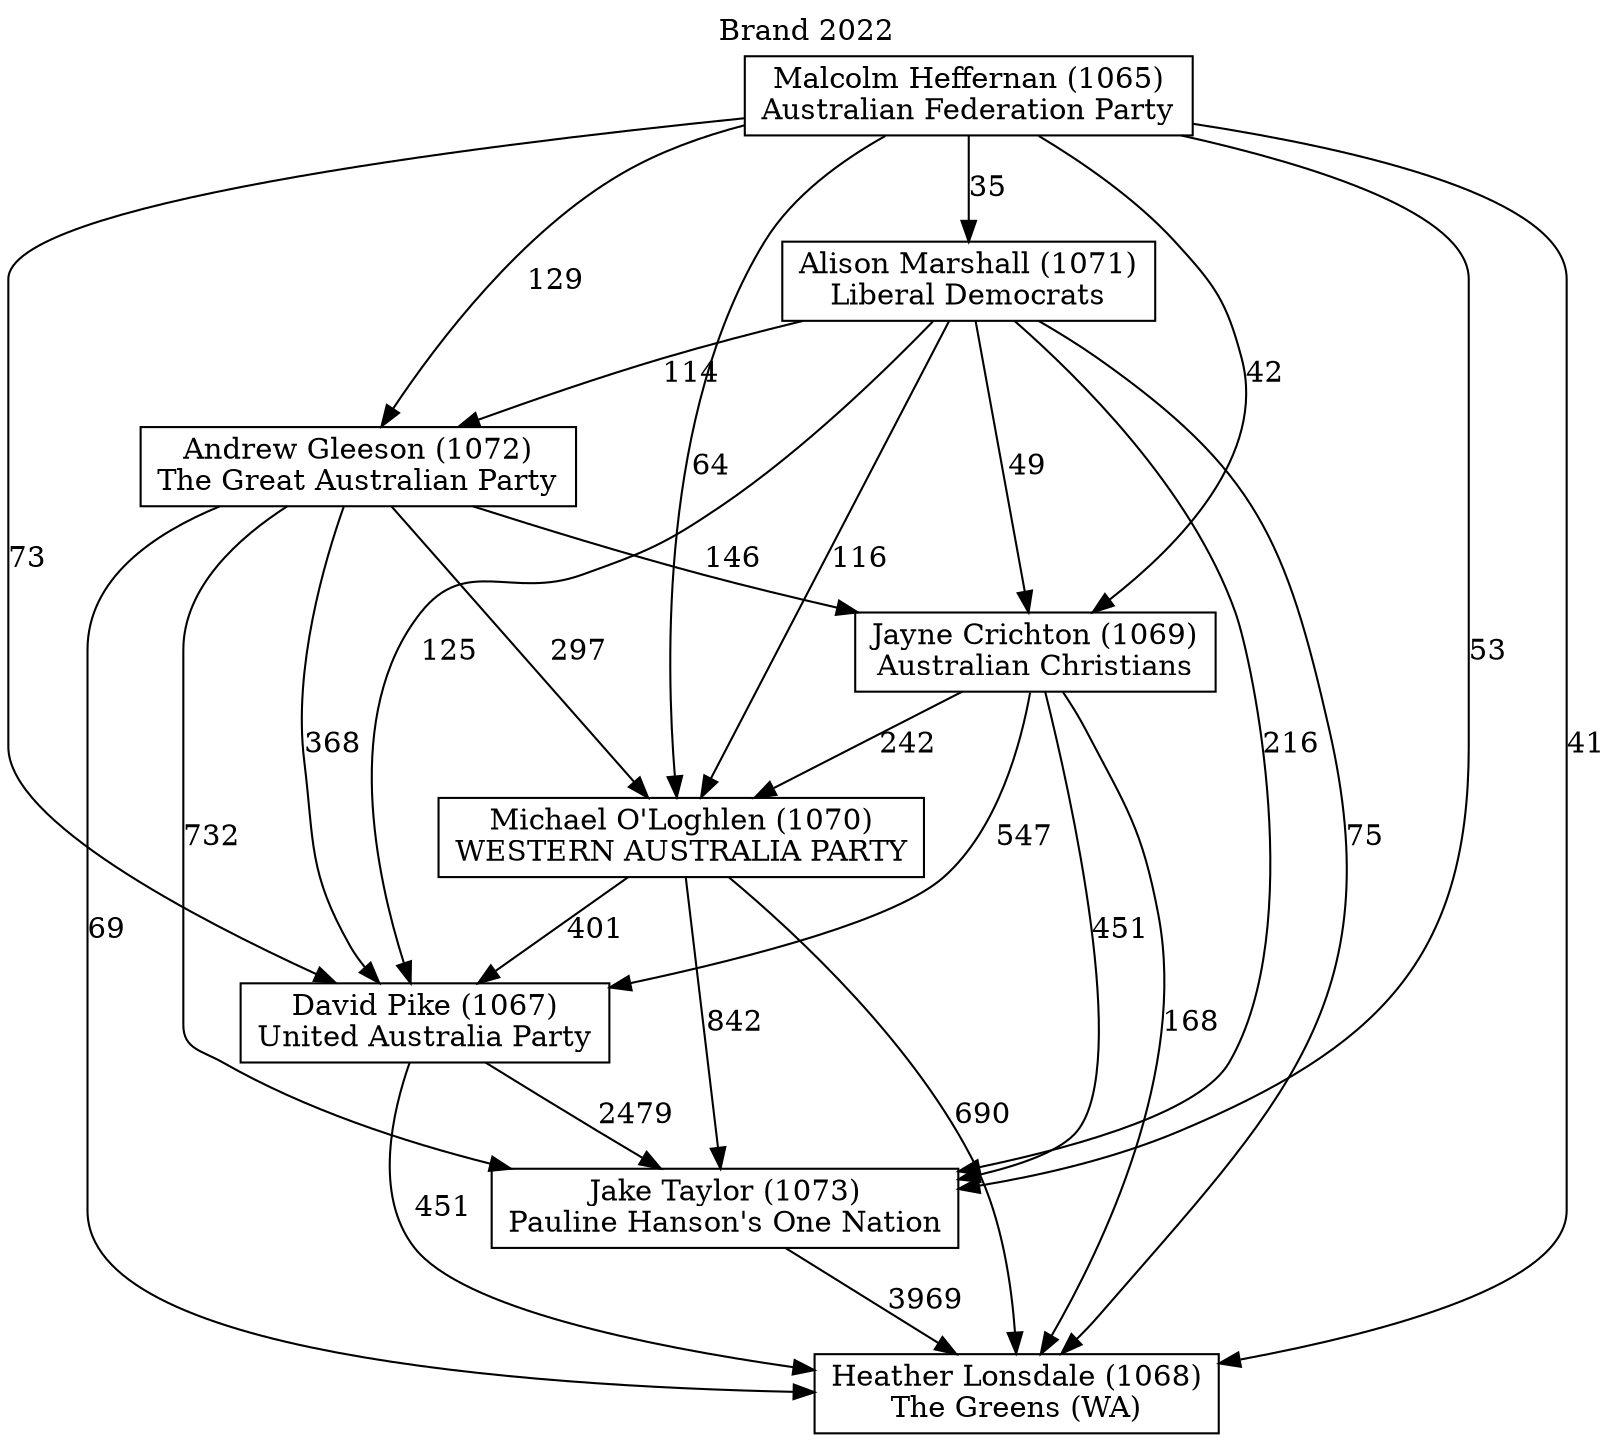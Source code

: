 // House preference flow
digraph "Heather Lonsdale (1068)_Brand_2022" {
	graph [label="Brand 2022" labelloc=t mclimit=10]
	node [shape=box]
	"Jake Taylor (1073)" [label="Jake Taylor (1073)
Pauline Hanson's One Nation"]
	"Andrew Gleeson (1072)" [label="Andrew Gleeson (1072)
The Great Australian Party"]
	"Alison Marshall (1071)" [label="Alison Marshall (1071)
Liberal Democrats"]
	"Heather Lonsdale (1068)" [label="Heather Lonsdale (1068)
The Greens (WA)"]
	"Jayne Crichton (1069)" [label="Jayne Crichton (1069)
Australian Christians"]
	"David Pike (1067)" [label="David Pike (1067)
United Australia Party"]
	"Malcolm Heffernan (1065)" [label="Malcolm Heffernan (1065)
Australian Federation Party"]
	"Michael O'Loghlen (1070)" [label="Michael O'Loghlen (1070)
WESTERN AUSTRALIA PARTY"]
	"Jayne Crichton (1069)" -> "David Pike (1067)" [label=547]
	"Malcolm Heffernan (1065)" -> "Jayne Crichton (1069)" [label=42]
	"Malcolm Heffernan (1065)" -> "Alison Marshall (1071)" [label=35]
	"Malcolm Heffernan (1065)" -> "Michael O'Loghlen (1070)" [label=64]
	"Alison Marshall (1071)" -> "David Pike (1067)" [label=125]
	"David Pike (1067)" -> "Heather Lonsdale (1068)" [label=451]
	"Alison Marshall (1071)" -> "Andrew Gleeson (1072)" [label=114]
	"Jake Taylor (1073)" -> "Heather Lonsdale (1068)" [label=3969]
	"Alison Marshall (1071)" -> "Heather Lonsdale (1068)" [label=75]
	"Jayne Crichton (1069)" -> "Michael O'Loghlen (1070)" [label=242]
	"Alison Marshall (1071)" -> "Michael O'Loghlen (1070)" [label=116]
	"Michael O'Loghlen (1070)" -> "Jake Taylor (1073)" [label=842]
	"Malcolm Heffernan (1065)" -> "David Pike (1067)" [label=73]
	"Alison Marshall (1071)" -> "Jayne Crichton (1069)" [label=49]
	"Jayne Crichton (1069)" -> "Heather Lonsdale (1068)" [label=168]
	"Andrew Gleeson (1072)" -> "Jayne Crichton (1069)" [label=146]
	"Andrew Gleeson (1072)" -> "David Pike (1067)" [label=368]
	"Andrew Gleeson (1072)" -> "Michael O'Loghlen (1070)" [label=297]
	"Andrew Gleeson (1072)" -> "Jake Taylor (1073)" [label=732]
	"Malcolm Heffernan (1065)" -> "Jake Taylor (1073)" [label=53]
	"Andrew Gleeson (1072)" -> "Heather Lonsdale (1068)" [label=69]
	"Michael O'Loghlen (1070)" -> "Heather Lonsdale (1068)" [label=690]
	"David Pike (1067)" -> "Jake Taylor (1073)" [label=2479]
	"Michael O'Loghlen (1070)" -> "David Pike (1067)" [label=401]
	"Malcolm Heffernan (1065)" -> "Heather Lonsdale (1068)" [label=41]
	"Malcolm Heffernan (1065)" -> "Andrew Gleeson (1072)" [label=129]
	"Alison Marshall (1071)" -> "Jake Taylor (1073)" [label=216]
	"Jayne Crichton (1069)" -> "Jake Taylor (1073)" [label=451]
}

